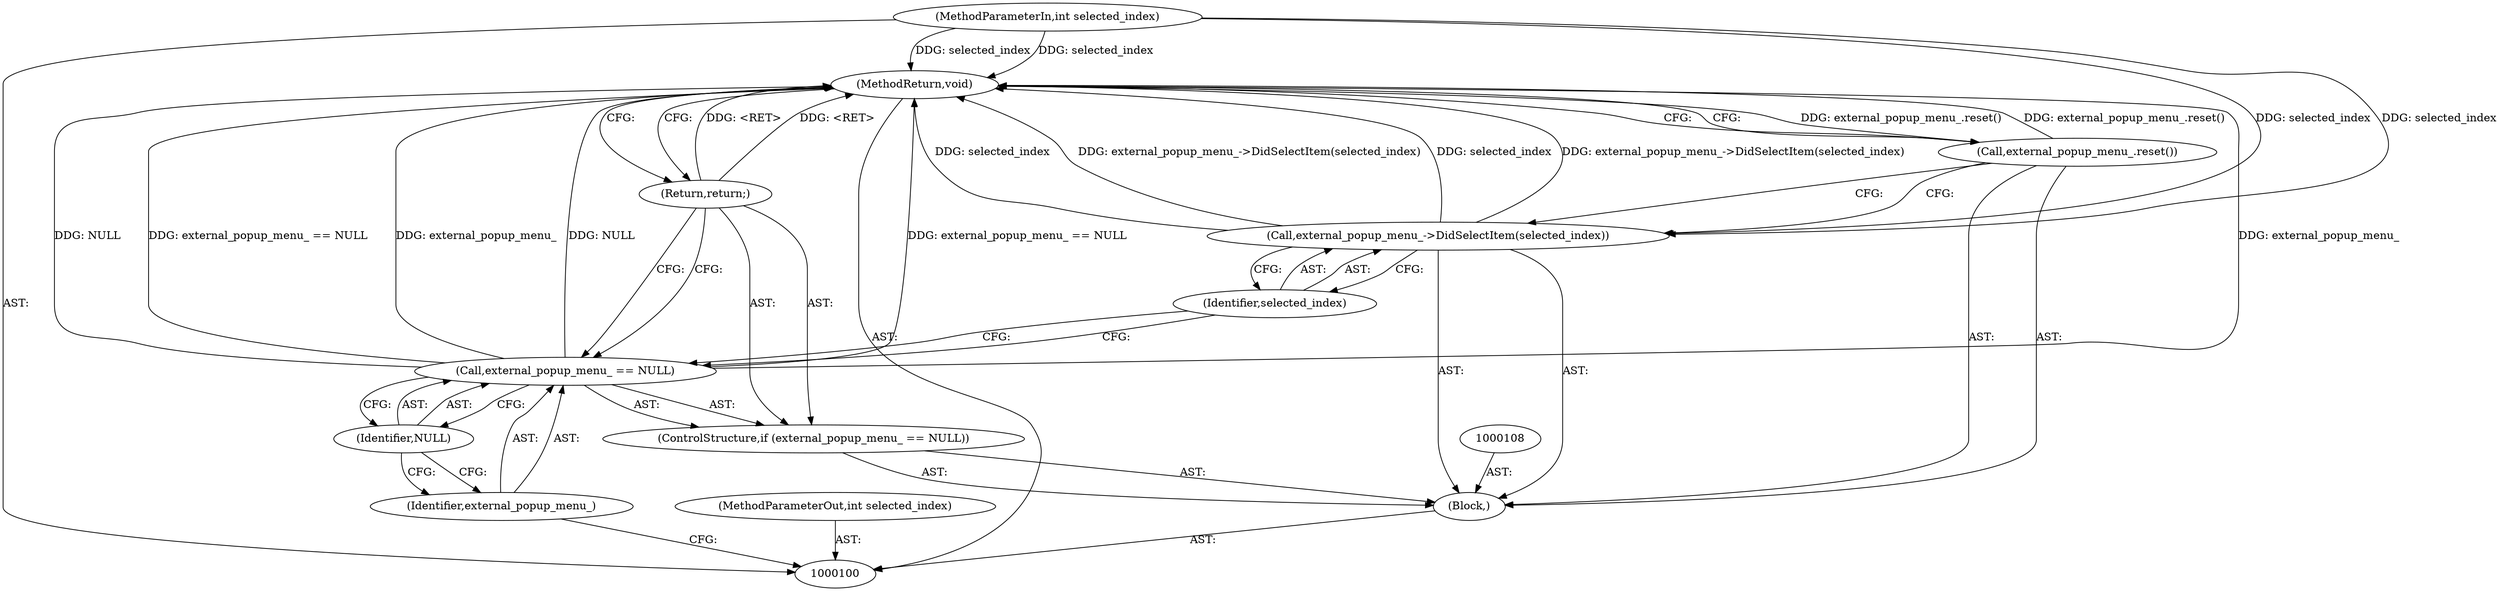 digraph "1_Chrome_5405341d5cc268a0b2ff0678bd78ddda0892e7ea" {
"1000112" [label="(MethodReturn,void)"];
"1000101" [label="(MethodParameterIn,int selected_index)"];
"1000130" [label="(MethodParameterOut,int selected_index)"];
"1000102" [label="(Block,)"];
"1000103" [label="(ControlStructure,if (external_popup_menu_ == NULL))"];
"1000106" [label="(Identifier,NULL)"];
"1000104" [label="(Call,external_popup_menu_ == NULL)"];
"1000105" [label="(Identifier,external_popup_menu_)"];
"1000107" [label="(Return,return;)"];
"1000109" [label="(Call,external_popup_menu_->DidSelectItem(selected_index))"];
"1000110" [label="(Identifier,selected_index)"];
"1000111" [label="(Call,external_popup_menu_.reset())"];
"1000112" -> "1000100"  [label="AST: "];
"1000112" -> "1000107"  [label="CFG: "];
"1000112" -> "1000111"  [label="CFG: "];
"1000104" -> "1000112"  [label="DDG: external_popup_menu_ == NULL"];
"1000104" -> "1000112"  [label="DDG: external_popup_menu_"];
"1000104" -> "1000112"  [label="DDG: NULL"];
"1000111" -> "1000112"  [label="DDG: external_popup_menu_.reset()"];
"1000101" -> "1000112"  [label="DDG: selected_index"];
"1000109" -> "1000112"  [label="DDG: selected_index"];
"1000109" -> "1000112"  [label="DDG: external_popup_menu_->DidSelectItem(selected_index)"];
"1000107" -> "1000112"  [label="DDG: <RET>"];
"1000101" -> "1000100"  [label="AST: "];
"1000101" -> "1000112"  [label="DDG: selected_index"];
"1000101" -> "1000109"  [label="DDG: selected_index"];
"1000130" -> "1000100"  [label="AST: "];
"1000102" -> "1000100"  [label="AST: "];
"1000103" -> "1000102"  [label="AST: "];
"1000108" -> "1000102"  [label="AST: "];
"1000109" -> "1000102"  [label="AST: "];
"1000111" -> "1000102"  [label="AST: "];
"1000103" -> "1000102"  [label="AST: "];
"1000104" -> "1000103"  [label="AST: "];
"1000107" -> "1000103"  [label="AST: "];
"1000106" -> "1000104"  [label="AST: "];
"1000106" -> "1000105"  [label="CFG: "];
"1000104" -> "1000106"  [label="CFG: "];
"1000104" -> "1000103"  [label="AST: "];
"1000104" -> "1000106"  [label="CFG: "];
"1000105" -> "1000104"  [label="AST: "];
"1000106" -> "1000104"  [label="AST: "];
"1000107" -> "1000104"  [label="CFG: "];
"1000110" -> "1000104"  [label="CFG: "];
"1000104" -> "1000112"  [label="DDG: external_popup_menu_ == NULL"];
"1000104" -> "1000112"  [label="DDG: external_popup_menu_"];
"1000104" -> "1000112"  [label="DDG: NULL"];
"1000105" -> "1000104"  [label="AST: "];
"1000105" -> "1000100"  [label="CFG: "];
"1000106" -> "1000105"  [label="CFG: "];
"1000107" -> "1000103"  [label="AST: "];
"1000107" -> "1000104"  [label="CFG: "];
"1000112" -> "1000107"  [label="CFG: "];
"1000107" -> "1000112"  [label="DDG: <RET>"];
"1000109" -> "1000102"  [label="AST: "];
"1000109" -> "1000110"  [label="CFG: "];
"1000110" -> "1000109"  [label="AST: "];
"1000111" -> "1000109"  [label="CFG: "];
"1000109" -> "1000112"  [label="DDG: selected_index"];
"1000109" -> "1000112"  [label="DDG: external_popup_menu_->DidSelectItem(selected_index)"];
"1000101" -> "1000109"  [label="DDG: selected_index"];
"1000110" -> "1000109"  [label="AST: "];
"1000110" -> "1000104"  [label="CFG: "];
"1000109" -> "1000110"  [label="CFG: "];
"1000111" -> "1000102"  [label="AST: "];
"1000111" -> "1000109"  [label="CFG: "];
"1000112" -> "1000111"  [label="CFG: "];
"1000111" -> "1000112"  [label="DDG: external_popup_menu_.reset()"];
}
